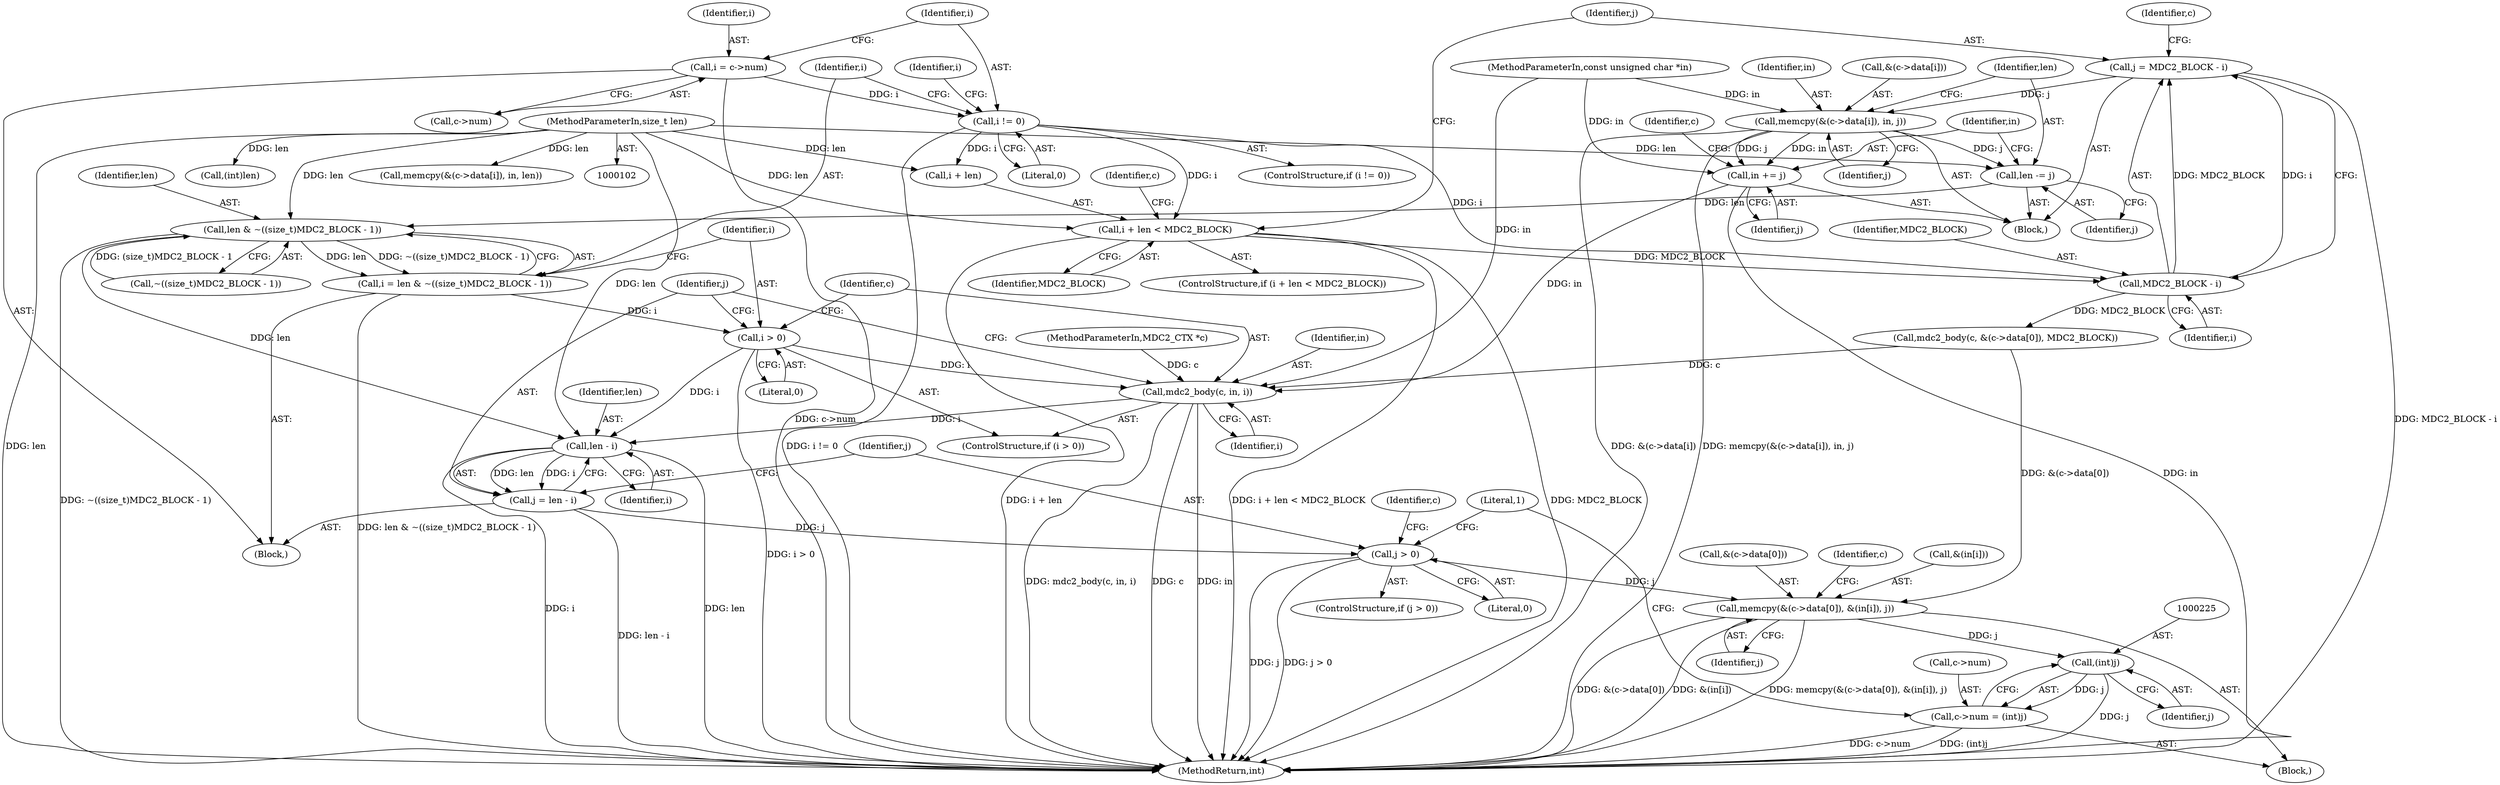 digraph "1_openssl_55d83bf7c10c7b205fffa23fa7c3977491e56c07@integer" {
"1000146" [label="(Call,j = MDC2_BLOCK - i)"];
"1000148" [label="(Call,MDC2_BLOCK - i)"];
"1000120" [label="(Call,i + len < MDC2_BLOCK)"];
"1000115" [label="(Call,i != 0)"];
"1000109" [label="(Call,i = c->num)"];
"1000105" [label="(MethodParameterIn,size_t len)"];
"1000151" [label="(Call,memcpy(&(c->data[i]), in, j))"];
"1000160" [label="(Call,len -= j)"];
"1000182" [label="(Call,len & ~((size_t)MDC2_BLOCK - 1))"];
"1000180" [label="(Call,i = len & ~((size_t)MDC2_BLOCK - 1))"];
"1000191" [label="(Call,i > 0)"];
"1000194" [label="(Call,mdc2_body(c, in, i))"];
"1000200" [label="(Call,len - i)"];
"1000198" [label="(Call,j = len - i)"];
"1000204" [label="(Call,j > 0)"];
"1000208" [label="(Call,memcpy(&(c->data[0]), &(in[i]), j))"];
"1000224" [label="(Call,(int)j)"];
"1000220" [label="(Call,c->num = (int)j)"];
"1000163" [label="(Call,in += j)"];
"1000205" [label="(Identifier,j)"];
"1000168" [label="(Identifier,c)"];
"1000201" [label="(Identifier,len)"];
"1000220" [label="(Call,c->num = (int)j)"];
"1000148" [label="(Call,MDC2_BLOCK - i)"];
"1000228" [label="(Literal,1)"];
"1000195" [label="(Identifier,c)"];
"1000190" [label="(ControlStructure,if (i > 0))"];
"1000110" [label="(Identifier,i)"];
"1000193" [label="(Literal,0)"];
"1000208" [label="(Call,memcpy(&(c->data[0]), &(in[i]), j))"];
"1000182" [label="(Call,len & ~((size_t)MDC2_BLOCK - 1))"];
"1000117" [label="(Literal,0)"];
"1000149" [label="(Identifier,MDC2_BLOCK)"];
"1000119" [label="(ControlStructure,if (i + len < MDC2_BLOCK))"];
"1000229" [label="(MethodReturn,int)"];
"1000109" [label="(Call,i = c->num)"];
"1000163" [label="(Call,in += j)"];
"1000155" [label="(Identifier,c)"];
"1000122" [label="(Identifier,i)"];
"1000196" [label="(Identifier,in)"];
"1000203" [label="(ControlStructure,if (j > 0))"];
"1000224" [label="(Call,(int)j)"];
"1000139" [label="(Call,(int)len)"];
"1000120" [label="(Call,i + len < MDC2_BLOCK)"];
"1000226" [label="(Identifier,j)"];
"1000171" [label="(Call,mdc2_body(c, &(c->data[0]), MDC2_BLOCK))"];
"1000206" [label="(Literal,0)"];
"1000152" [label="(Call,&(c->data[i]))"];
"1000159" [label="(Identifier,j)"];
"1000192" [label="(Identifier,i)"];
"1000202" [label="(Identifier,i)"];
"1000162" [label="(Identifier,j)"];
"1000145" [label="(Block,)"];
"1000200" [label="(Call,len - i)"];
"1000209" [label="(Call,&(c->data[0]))"];
"1000181" [label="(Identifier,i)"];
"1000180" [label="(Call,i = len & ~((size_t)MDC2_BLOCK - 1))"];
"1000161" [label="(Identifier,len)"];
"1000219" [label="(Identifier,j)"];
"1000151" [label="(Call,memcpy(&(c->data[i]), in, j))"];
"1000104" [label="(MethodParameterIn,const unsigned char *in)"];
"1000204" [label="(Call,j > 0)"];
"1000150" [label="(Identifier,i)"];
"1000116" [label="(Identifier,i)"];
"1000160" [label="(Call,len -= j)"];
"1000164" [label="(Identifier,in)"];
"1000222" [label="(Identifier,c)"];
"1000212" [label="(Identifier,c)"];
"1000207" [label="(Block,)"];
"1000215" [label="(Call,&(in[i]))"];
"1000115" [label="(Call,i != 0)"];
"1000199" [label="(Identifier,j)"];
"1000146" [label="(Call,j = MDC2_BLOCK - i)"];
"1000221" [label="(Call,c->num)"];
"1000165" [label="(Identifier,j)"];
"1000198" [label="(Call,j = len - i)"];
"1000121" [label="(Call,i + len)"];
"1000114" [label="(ControlStructure,if (i != 0))"];
"1000106" [label="(Block,)"];
"1000105" [label="(MethodParameterIn,size_t len)"];
"1000194" [label="(Call,mdc2_body(c, in, i))"];
"1000158" [label="(Identifier,in)"];
"1000184" [label="(Call,~((size_t)MDC2_BLOCK - 1))"];
"1000191" [label="(Call,i > 0)"];
"1000103" [label="(MethodParameterIn,MDC2_CTX *c)"];
"1000130" [label="(Identifier,c)"];
"1000147" [label="(Identifier,j)"];
"1000124" [label="(Identifier,MDC2_BLOCK)"];
"1000126" [label="(Call,memcpy(&(c->data[i]), in, len))"];
"1000183" [label="(Identifier,len)"];
"1000111" [label="(Call,c->num)"];
"1000197" [label="(Identifier,i)"];
"1000146" -> "1000145"  [label="AST: "];
"1000146" -> "1000148"  [label="CFG: "];
"1000147" -> "1000146"  [label="AST: "];
"1000148" -> "1000146"  [label="AST: "];
"1000155" -> "1000146"  [label="CFG: "];
"1000146" -> "1000229"  [label="DDG: MDC2_BLOCK - i"];
"1000148" -> "1000146"  [label="DDG: MDC2_BLOCK"];
"1000148" -> "1000146"  [label="DDG: i"];
"1000146" -> "1000151"  [label="DDG: j"];
"1000148" -> "1000150"  [label="CFG: "];
"1000149" -> "1000148"  [label="AST: "];
"1000150" -> "1000148"  [label="AST: "];
"1000120" -> "1000148"  [label="DDG: MDC2_BLOCK"];
"1000115" -> "1000148"  [label="DDG: i"];
"1000148" -> "1000171"  [label="DDG: MDC2_BLOCK"];
"1000120" -> "1000119"  [label="AST: "];
"1000120" -> "1000124"  [label="CFG: "];
"1000121" -> "1000120"  [label="AST: "];
"1000124" -> "1000120"  [label="AST: "];
"1000130" -> "1000120"  [label="CFG: "];
"1000147" -> "1000120"  [label="CFG: "];
"1000120" -> "1000229"  [label="DDG: i + len"];
"1000120" -> "1000229"  [label="DDG: i + len < MDC2_BLOCK"];
"1000120" -> "1000229"  [label="DDG: MDC2_BLOCK"];
"1000115" -> "1000120"  [label="DDG: i"];
"1000105" -> "1000120"  [label="DDG: len"];
"1000115" -> "1000114"  [label="AST: "];
"1000115" -> "1000117"  [label="CFG: "];
"1000116" -> "1000115"  [label="AST: "];
"1000117" -> "1000115"  [label="AST: "];
"1000122" -> "1000115"  [label="CFG: "];
"1000181" -> "1000115"  [label="CFG: "];
"1000115" -> "1000229"  [label="DDG: i != 0"];
"1000109" -> "1000115"  [label="DDG: i"];
"1000115" -> "1000121"  [label="DDG: i"];
"1000109" -> "1000106"  [label="AST: "];
"1000109" -> "1000111"  [label="CFG: "];
"1000110" -> "1000109"  [label="AST: "];
"1000111" -> "1000109"  [label="AST: "];
"1000116" -> "1000109"  [label="CFG: "];
"1000109" -> "1000229"  [label="DDG: c->num"];
"1000105" -> "1000102"  [label="AST: "];
"1000105" -> "1000229"  [label="DDG: len"];
"1000105" -> "1000121"  [label="DDG: len"];
"1000105" -> "1000126"  [label="DDG: len"];
"1000105" -> "1000139"  [label="DDG: len"];
"1000105" -> "1000160"  [label="DDG: len"];
"1000105" -> "1000182"  [label="DDG: len"];
"1000105" -> "1000200"  [label="DDG: len"];
"1000151" -> "1000145"  [label="AST: "];
"1000151" -> "1000159"  [label="CFG: "];
"1000152" -> "1000151"  [label="AST: "];
"1000158" -> "1000151"  [label="AST: "];
"1000159" -> "1000151"  [label="AST: "];
"1000161" -> "1000151"  [label="CFG: "];
"1000151" -> "1000229"  [label="DDG: memcpy(&(c->data[i]), in, j)"];
"1000151" -> "1000229"  [label="DDG: &(c->data[i])"];
"1000104" -> "1000151"  [label="DDG: in"];
"1000151" -> "1000160"  [label="DDG: j"];
"1000151" -> "1000163"  [label="DDG: j"];
"1000151" -> "1000163"  [label="DDG: in"];
"1000160" -> "1000145"  [label="AST: "];
"1000160" -> "1000162"  [label="CFG: "];
"1000161" -> "1000160"  [label="AST: "];
"1000162" -> "1000160"  [label="AST: "];
"1000164" -> "1000160"  [label="CFG: "];
"1000160" -> "1000182"  [label="DDG: len"];
"1000182" -> "1000180"  [label="AST: "];
"1000182" -> "1000184"  [label="CFG: "];
"1000183" -> "1000182"  [label="AST: "];
"1000184" -> "1000182"  [label="AST: "];
"1000180" -> "1000182"  [label="CFG: "];
"1000182" -> "1000229"  [label="DDG: ~((size_t)MDC2_BLOCK - 1)"];
"1000182" -> "1000180"  [label="DDG: len"];
"1000182" -> "1000180"  [label="DDG: ~((size_t)MDC2_BLOCK - 1)"];
"1000184" -> "1000182"  [label="DDG: (size_t)MDC2_BLOCK - 1"];
"1000182" -> "1000200"  [label="DDG: len"];
"1000180" -> "1000106"  [label="AST: "];
"1000181" -> "1000180"  [label="AST: "];
"1000192" -> "1000180"  [label="CFG: "];
"1000180" -> "1000229"  [label="DDG: len & ~((size_t)MDC2_BLOCK - 1)"];
"1000180" -> "1000191"  [label="DDG: i"];
"1000191" -> "1000190"  [label="AST: "];
"1000191" -> "1000193"  [label="CFG: "];
"1000192" -> "1000191"  [label="AST: "];
"1000193" -> "1000191"  [label="AST: "];
"1000195" -> "1000191"  [label="CFG: "];
"1000199" -> "1000191"  [label="CFG: "];
"1000191" -> "1000229"  [label="DDG: i > 0"];
"1000191" -> "1000194"  [label="DDG: i"];
"1000191" -> "1000200"  [label="DDG: i"];
"1000194" -> "1000190"  [label="AST: "];
"1000194" -> "1000197"  [label="CFG: "];
"1000195" -> "1000194"  [label="AST: "];
"1000196" -> "1000194"  [label="AST: "];
"1000197" -> "1000194"  [label="AST: "];
"1000199" -> "1000194"  [label="CFG: "];
"1000194" -> "1000229"  [label="DDG: mdc2_body(c, in, i)"];
"1000194" -> "1000229"  [label="DDG: c"];
"1000194" -> "1000229"  [label="DDG: in"];
"1000171" -> "1000194"  [label="DDG: c"];
"1000103" -> "1000194"  [label="DDG: c"];
"1000163" -> "1000194"  [label="DDG: in"];
"1000104" -> "1000194"  [label="DDG: in"];
"1000194" -> "1000200"  [label="DDG: i"];
"1000200" -> "1000198"  [label="AST: "];
"1000200" -> "1000202"  [label="CFG: "];
"1000201" -> "1000200"  [label="AST: "];
"1000202" -> "1000200"  [label="AST: "];
"1000198" -> "1000200"  [label="CFG: "];
"1000200" -> "1000229"  [label="DDG: len"];
"1000200" -> "1000229"  [label="DDG: i"];
"1000200" -> "1000198"  [label="DDG: len"];
"1000200" -> "1000198"  [label="DDG: i"];
"1000198" -> "1000106"  [label="AST: "];
"1000199" -> "1000198"  [label="AST: "];
"1000205" -> "1000198"  [label="CFG: "];
"1000198" -> "1000229"  [label="DDG: len - i"];
"1000198" -> "1000204"  [label="DDG: j"];
"1000204" -> "1000203"  [label="AST: "];
"1000204" -> "1000206"  [label="CFG: "];
"1000205" -> "1000204"  [label="AST: "];
"1000206" -> "1000204"  [label="AST: "];
"1000212" -> "1000204"  [label="CFG: "];
"1000228" -> "1000204"  [label="CFG: "];
"1000204" -> "1000229"  [label="DDG: j"];
"1000204" -> "1000229"  [label="DDG: j > 0"];
"1000204" -> "1000208"  [label="DDG: j"];
"1000208" -> "1000207"  [label="AST: "];
"1000208" -> "1000219"  [label="CFG: "];
"1000209" -> "1000208"  [label="AST: "];
"1000215" -> "1000208"  [label="AST: "];
"1000219" -> "1000208"  [label="AST: "];
"1000222" -> "1000208"  [label="CFG: "];
"1000208" -> "1000229"  [label="DDG: &(c->data[0])"];
"1000208" -> "1000229"  [label="DDG: &(in[i])"];
"1000208" -> "1000229"  [label="DDG: memcpy(&(c->data[0]), &(in[i]), j)"];
"1000171" -> "1000208"  [label="DDG: &(c->data[0])"];
"1000208" -> "1000224"  [label="DDG: j"];
"1000224" -> "1000220"  [label="AST: "];
"1000224" -> "1000226"  [label="CFG: "];
"1000225" -> "1000224"  [label="AST: "];
"1000226" -> "1000224"  [label="AST: "];
"1000220" -> "1000224"  [label="CFG: "];
"1000224" -> "1000229"  [label="DDG: j"];
"1000224" -> "1000220"  [label="DDG: j"];
"1000220" -> "1000207"  [label="AST: "];
"1000221" -> "1000220"  [label="AST: "];
"1000228" -> "1000220"  [label="CFG: "];
"1000220" -> "1000229"  [label="DDG: c->num"];
"1000220" -> "1000229"  [label="DDG: (int)j"];
"1000163" -> "1000145"  [label="AST: "];
"1000163" -> "1000165"  [label="CFG: "];
"1000164" -> "1000163"  [label="AST: "];
"1000165" -> "1000163"  [label="AST: "];
"1000168" -> "1000163"  [label="CFG: "];
"1000163" -> "1000229"  [label="DDG: in"];
"1000104" -> "1000163"  [label="DDG: in"];
}
